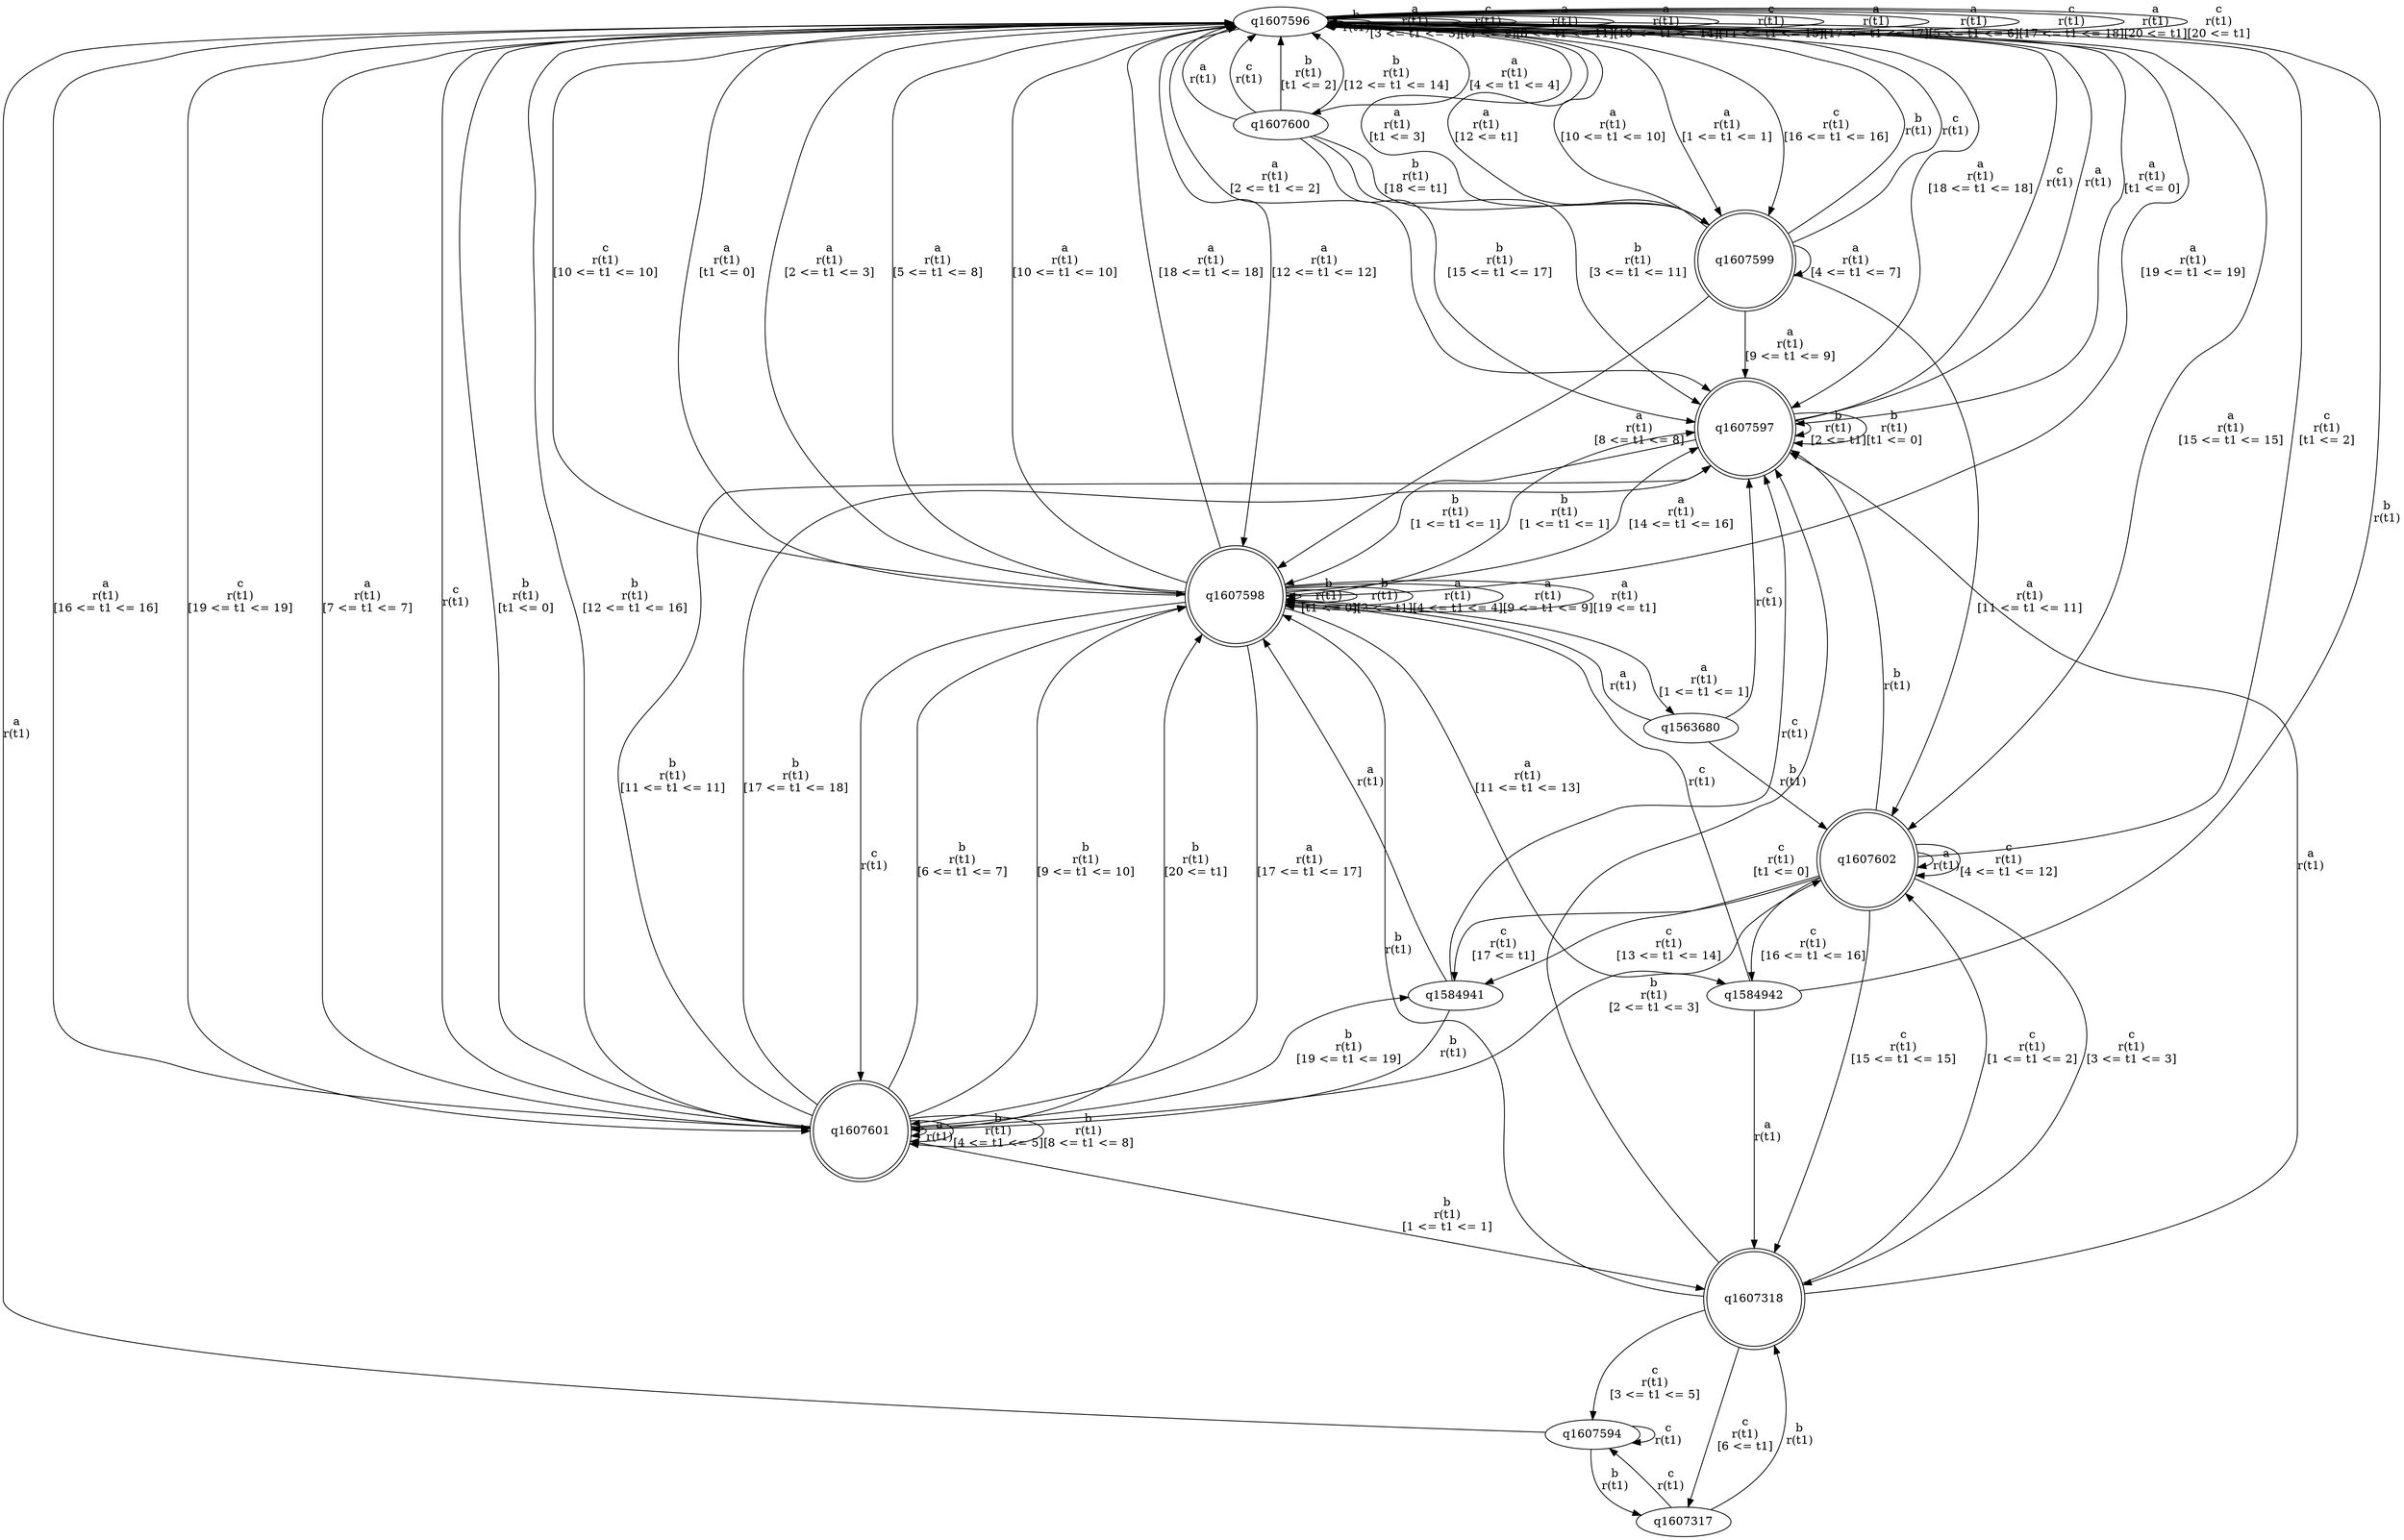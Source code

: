 digraph "tests_1/test116/solution101/solution_verwer" {
	q1607596[label=q1607596]
	q1607597[label=q1607597 shape=doublecircle]
	q1607598[label=q1607598 shape=doublecircle]
	q1607601[label=q1607601 shape=doublecircle]
	q1607318[label=q1607318 shape=doublecircle]
	q1607317[label=q1607317]
	q1607594[label=q1607594]
	q1607602[label=q1607602 shape=doublecircle]
	q1584941[label=q1584941]
	q1584942[label=q1584942]
	q1563680[label=q1563680]
	q1607599[label=q1607599 shape=doublecircle]
	q1607600[label=q1607600]
	q1607596 -> q1607596[label="b\nr(t1)\n"]
	q1607596 -> q1607597[label="a\nr(t1)\n[t1 <= 0]"]
	q1607597 -> q1607596[label="c\nr(t1)\n"]
	q1607597 -> q1607596[label="a\nr(t1)\n"]
	q1607597 -> q1607597[label="b\nr(t1)\n[2 <= t1]"]
	q1607597 -> q1607597[label="b\nr(t1)\n[t1 <= 0]"]
	q1607597 -> q1607598[label="b\nr(t1)\n[1 <= t1 <= 1]"]
	q1607598 -> q1607601[label="c\nr(t1)\n"]
	q1607601 -> q1607596[label="c\nr(t1)\n"]
	q1607601 -> q1607601[label="a\nr(t1)\n"]
	q1607601 -> q1607596[label="b\nr(t1)\n[t1 <= 0]"]
	q1607601 -> q1607318[label="b\nr(t1)\n[1 <= t1 <= 1]"]
	q1607318 -> q1607597[label="a\nr(t1)\n"]
	q1607318 -> q1607598[label="b\nr(t1)\n"]
	q1607318 -> q1607597[label="c\nr(t1)\n[t1 <= 0]"]
	q1607318 -> q1607317[label="c\nr(t1)\n[6 <= t1]"]
	q1607317 -> q1607318[label="b\nr(t1)\n"]
	q1607317 -> q1607594[label="c\nr(t1)\n"]
	q1607594 -> q1607317[label="b\nr(t1)\n"]
	q1607594 -> q1607594[label="c\nr(t1)\n"]
	q1607594 -> q1607596[label="a\nr(t1)\n"]
	q1607318 -> q1607602[label="c\nr(t1)\n[1 <= t1 <= 2]"]
	q1607602 -> q1607597[label="b\nr(t1)\n"]
	q1607602 -> q1607602[label="a\nr(t1)\n"]
	q1607602 -> q1607596[label="c\nr(t1)\n[t1 <= 2]"]
	q1607602 -> q1607318[label="c\nr(t1)\n[3 <= t1 <= 3]"]
	q1607602 -> q1607602[label="c\nr(t1)\n[4 <= t1 <= 12]"]
	q1607602 -> q1584941[label="c\nr(t1)\n[13 <= t1 <= 14]"]
	q1584941 -> q1607601[label="b\nr(t1)\n"]
	q1584941 -> q1607597[label="c\nr(t1)\n"]
	q1584941 -> q1607598[label="a\nr(t1)\n"]
	q1607602 -> q1607318[label="c\nr(t1)\n[15 <= t1 <= 15]"]
	q1607602 -> q1584942[label="c\nr(t1)\n[16 <= t1 <= 16]"]
	q1584942 -> q1607596[label="b\nr(t1)\n"]
	q1584942 -> q1607598[label="c\nr(t1)\n"]
	q1584942 -> q1607318[label="a\nr(t1)\n"]
	q1607602 -> q1584941[label="c\nr(t1)\n[17 <= t1]"]
	q1607318 -> q1607594[label="c\nr(t1)\n[3 <= t1 <= 5]"]
	q1607601 -> q1607601[label="b\nr(t1)\n[4 <= t1 <= 5]"]
	q1607601 -> q1607598[label="b\nr(t1)\n[6 <= t1 <= 7]"]
	q1607601 -> q1607601[label="b\nr(t1)\n[8 <= t1 <= 8]"]
	q1607601 -> q1607598[label="b\nr(t1)\n[9 <= t1 <= 10]"]
	q1607601 -> q1607597[label="b\nr(t1)\n[11 <= t1 <= 11]"]
	q1607601 -> q1607596[label="b\nr(t1)\n[12 <= t1 <= 16]"]
	q1607601 -> q1607597[label="b\nr(t1)\n[17 <= t1 <= 18]"]
	q1607601 -> q1584941[label="b\nr(t1)\n[19 <= t1 <= 19]"]
	q1607601 -> q1607598[label="b\nr(t1)\n[20 <= t1]"]
	q1607601 -> q1607602[label="b\nr(t1)\n[2 <= t1 <= 3]"]
	q1607598 -> q1607598[label="b\nr(t1)\n[t1 <= 0]"]
	q1607598 -> q1607596[label="a\nr(t1)\n[t1 <= 0]"]
	q1607598 -> q1607597[label="b\nr(t1)\n[1 <= t1 <= 1]"]
	q1607598 -> q1607598[label="b\nr(t1)\n[2 <= t1]"]
	q1607598 -> q1563680[label="a\nr(t1)\n[1 <= t1 <= 1]"]
	q1563680 -> q1607602[label="b\nr(t1)\n"]
	q1563680 -> q1607597[label="c\nr(t1)\n"]
	q1563680 -> q1607598[label="a\nr(t1)\n"]
	q1607598 -> q1607596[label="a\nr(t1)\n[2 <= t1 <= 3]"]
	q1607598 -> q1607598[label="a\nr(t1)\n[4 <= t1 <= 4]"]
	q1607598 -> q1607596[label="a\nr(t1)\n[5 <= t1 <= 8]"]
	q1607598 -> q1607598[label="a\nr(t1)\n[9 <= t1 <= 9]"]
	q1607598 -> q1607596[label="a\nr(t1)\n[10 <= t1 <= 10]"]
	q1607598 -> q1584942[label="a\nr(t1)\n[11 <= t1 <= 13]"]
	q1607598 -> q1607597[label="a\nr(t1)\n[14 <= t1 <= 16]"]
	q1607598 -> q1607601[label="a\nr(t1)\n[17 <= t1 <= 17]"]
	q1607598 -> q1607596[label="a\nr(t1)\n[18 <= t1 <= 18]"]
	q1607598 -> q1607598[label="a\nr(t1)\n[19 <= t1]"]
	q1607596 -> q1607599[label="a\nr(t1)\n[1 <= t1 <= 1]"]
	q1607599 -> q1607596[label="b\nr(t1)\n"]
	q1607599 -> q1607596[label="c\nr(t1)\n"]
	q1607599 -> q1607596[label="a\nr(t1)\n[t1 <= 3]"]
	q1607599 -> q1607599[label="a\nr(t1)\n[4 <= t1 <= 7]"]
	q1607599 -> q1607598[label="a\nr(t1)\n[8 <= t1 <= 8]"]
	q1607599 -> q1607596[label="a\nr(t1)\n[12 <= t1]"]
	q1607599 -> q1607597[label="a\nr(t1)\n[9 <= t1 <= 9]"]
	q1607599 -> q1607596[label="a\nr(t1)\n[10 <= t1 <= 10]"]
	q1607599 -> q1607602[label="a\nr(t1)\n[11 <= t1 <= 11]"]
	q1607596 -> q1607597[label="a\nr(t1)\n[2 <= t1 <= 2]"]
	q1607596 -> q1607596[label="a\nr(t1)\n[3 <= t1 <= 3]"]
	q1607596 -> q1607600[label="a\nr(t1)\n[4 <= t1 <= 4]"]
	q1607600 -> q1607596[label="a\nr(t1)\n"]
	q1607600 -> q1607596[label="c\nr(t1)\n"]
	q1607600 -> q1607596[label="b\nr(t1)\n[t1 <= 2]"]
	q1607600 -> q1607597[label="b\nr(t1)\n[3 <= t1 <= 11]"]
	q1607600 -> q1607596[label="b\nr(t1)\n[12 <= t1 <= 14]"]
	q1607600 -> q1607597[label="b\nr(t1)\n[15 <= t1 <= 17]"]
	q1607600 -> q1607599[label="b\nr(t1)\n[18 <= t1]"]
	q1607596 -> q1607601[label="a\nr(t1)\n[7 <= t1 <= 7]"]
	q1607596 -> q1607596[label="c\nr(t1)\n[t1 <= 9]"]
	q1607596 -> q1607598[label="c\nr(t1)\n[10 <= t1 <= 10]"]
	q1607596 -> q1607596[label="a\nr(t1)\n[8 <= t1 <= 11]"]
	q1607596 -> q1607598[label="a\nr(t1)\n[12 <= t1 <= 12]"]
	q1607596 -> q1607596[label="a\nr(t1)\n[13 <= t1 <= 14]"]
	q1607596 -> q1607602[label="a\nr(t1)\n[15 <= t1 <= 15]"]
	q1607596 -> q1607601[label="a\nr(t1)\n[16 <= t1 <= 16]"]
	q1607596 -> q1607599[label="c\nr(t1)\n[16 <= t1 <= 16]"]
	q1607596 -> q1607596[label="c\nr(t1)\n[11 <= t1 <= 15]"]
	q1607596 -> q1607596[label="a\nr(t1)\n[17 <= t1 <= 17]"]
	q1607596 -> q1607596[label="a\nr(t1)\n[5 <= t1 <= 6]"]
	q1607596 -> q1607597[label="a\nr(t1)\n[18 <= t1 <= 18]"]
	q1607596 -> q1607596[label="c\nr(t1)\n[17 <= t1 <= 18]"]
	q1607596 -> q1607598[label="a\nr(t1)\n[19 <= t1 <= 19]"]
	q1607596 -> q1607596[label="a\nr(t1)\n[20 <= t1]"]
	q1607596 -> q1607601[label="c\nr(t1)\n[19 <= t1 <= 19]"]
	q1607596 -> q1607596[label="c\nr(t1)\n[20 <= t1]"]
}
